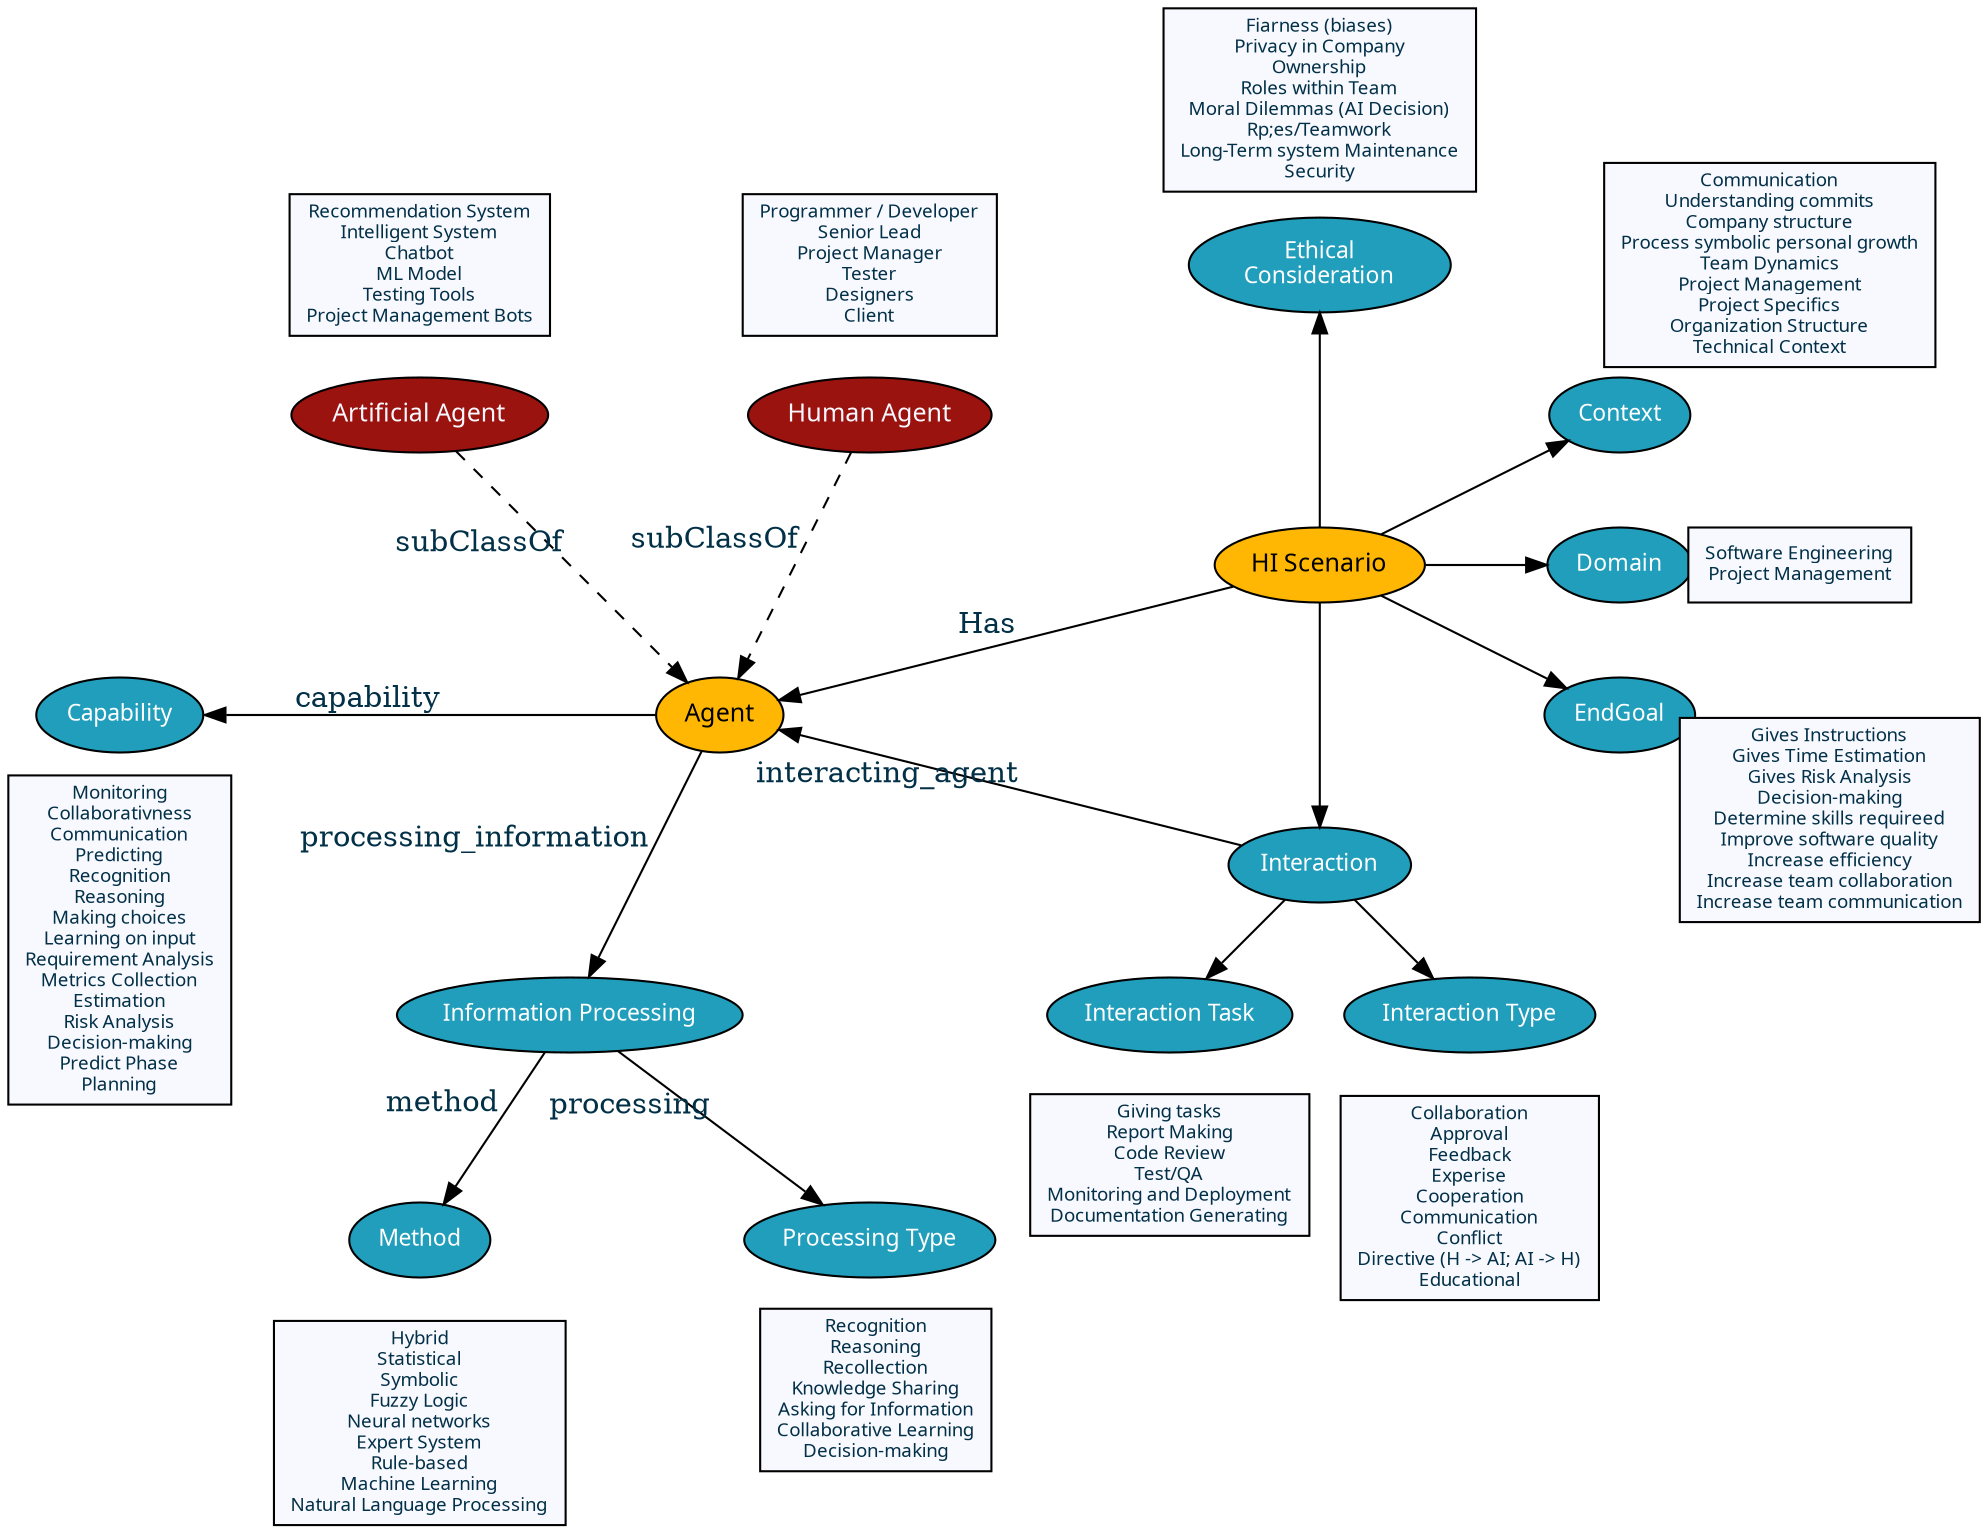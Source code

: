 digraph G {
    layout=neato;
    node [shape=ellipse, style=filled, fillcolor="#FFB703", fontname="Glacial Indifference", fontsize=12];

    // Main nodes
    Agent [label="Agent", pos="0,0!"];
    HIScenario [label="HI Scenario", pos="4,1!"];

    // Agent nodes
    node [shape=ellipse, style=filled, fillcolor="#9A130E", fontcolor=ghostwhite]
    "Artificial Agent" [label="Artificial Agent", pos="-2,2!"];
    "Human Agent" [label="Human Agent", pos="1,2!"];

    // Text Labels
    node [shape=box, style=filled, fillcolor=ghostwhite, fontname="Glacial Indifference" fontsize=9, fontcolor="#023047"];
    AI_text [label="Recommendation System\nIntelligent System\nChatbot\nML Model\nTesting Tools\nProject Management Bots", pos="-2,3!"];
    
    Human_Text [label="Programmer / Developer\nSenior Lead\nProject Manager\nTester\nDesigners\nClient", pos="1,3!"];
    
    Ethical_Text [label="Fiarness (biases)\nPrivacy in Company\nOwnership\nRoles within Team\nMoral Dilemmas (AI Decision)\nRp;es/Teamwork\nLong-Term system Maintenance\nSecurity", pos="4,4.1!"];
    
    Interaction_Type_text [label="Collaboration\nApproval\nFeedback\nExperise\nCooperation\nCommunication\nConflict\nDirective (H -> AI; AI -> H)\nEducational", pos="5,-3.22!"];
    
    Interaction_Task_Text [label="Giving tasks\nReport Making\nCode Review\nTest/QA\nMonitoring and Deployment\nDocumentation Generating", pos="3,-3!"];
    
    ProcessingTypeText [label="Recognition\nReasoning\nRecollection\nKnowledge Sharing\nAsking for Information\nCollaborative Learning\nDecision-making", pos="1.040,-4.5!"];

    CapabilityText [label="Monitoring\nCollaborativness\nCommunication\nPredicting\nRecognition\nReasoning\nMaking choices\nLearning on input\nRequirement Analysis\nMetrics Collection\nEstimation\nRisk Analysis\nDecision-making\nPredict Phase\nPlanning", pos="-4,-1.5!"];

    MethodText [label="Hybrid\nStatistical\nSymbolic\nFuzzy Logic\nNeural networks\nExpert System\nRule-based\nMachine Learning\nNatural Language Processing", pos="-2,-4.72!"];

    ContextText [label="Communication\nUnderstanding commits\nCompany structure\nProcess symbolic personal growth\nTeam Dynamics\nProject Management\nProject Specifics\nOrganization Structure\nTechnical Context", pos="7,3!"];

    DomainText [label="Software Engineering\nProject Management", pos="7.2,1!"];
    
    EndGoalText [label="Gives Instructions\nGives Time Estimation\nGives Risk Analysis\nDecision-making\nDetermine skills requireed\nImprove software quality\nIncrease efficiency\nIncrease team collaboration\nIncrease team communication", pos="7.4,-0.7!"]

    // Nodes connected to HIScenario
    node [shape=ellipse, style=filled, fontname="Glacial Indifference", fontsize=11, fillcolor="#219EBC", fontcolor="white"];
    "Ethical\nConsideration" [pos="4,3!"];
    Context [label="Context", pos="6,2!"];
    Domain [label="Domain", pos="6,1!"];
    EndGoal [label="EndGoal", pos="6,0!"];
    Interaction [label="Interaction", pos="4,-1!"];
    InteractionTTask [label="Interaction Task", pos="3,-2!"];
    InteractionType [label="Interaction Type", pos="5,-2!"];

    // Nodes connected to Agent
    Capability [label="Capability", pos="-4,0!"];
    "Information Processing" [pos="-1,-2!"];
    Method [label="Method", pos="-2,-3.5!"];
    Type [label="Processing Type", pos="1,-3.5!"];

    // Connecting the main nodes
    HIScenario -> Agent [label="Has", fontcolor="#023047"];

    // Nodes connected to Agent
    Agent -> Capability [label="capability", fontcolor="#023047"];
    "Artificial Agent" -> Agent [label="subClassOf", style=dashed, pos="1,0!", fontcolor="#023047"];
    Agent [label="Agent", pos="0,0!"];
    "Human Agent" -> Agent [label="subClassOf", style=dashed, fontcolor="#023047"];
    Agent -> "Information Processing" [label="processing_information", fontcolor="#023047"];
    Interaction -> Agent [label="interacting_agent", fontcolor="#023047"];
    "Information Processing" -> Method [label="method", fontcolor="#023047"];
    "Information Processing" -> Type [label="processing", fontcolor="#023047"];

    // Nodes connected to Main Node 2
    HIScenario -> Context
    HIScenario -> "Ethical\nConsideration"
    HIScenario -> Domain
    HIScenario -> EndGoal
    HIScenario -> Interaction
    Interaction -> InteractionTTask
    Interaction -> InteractionType

}
